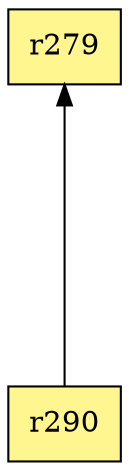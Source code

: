 digraph G {
rankdir=BT;ranksep="2.0";
"r290" [shape=record,fillcolor=khaki1,style=filled,label="{r290}"];
"r279" [shape=record,fillcolor=khaki1,style=filled,label="{r279}"];
"r290" -> "r279"
}
